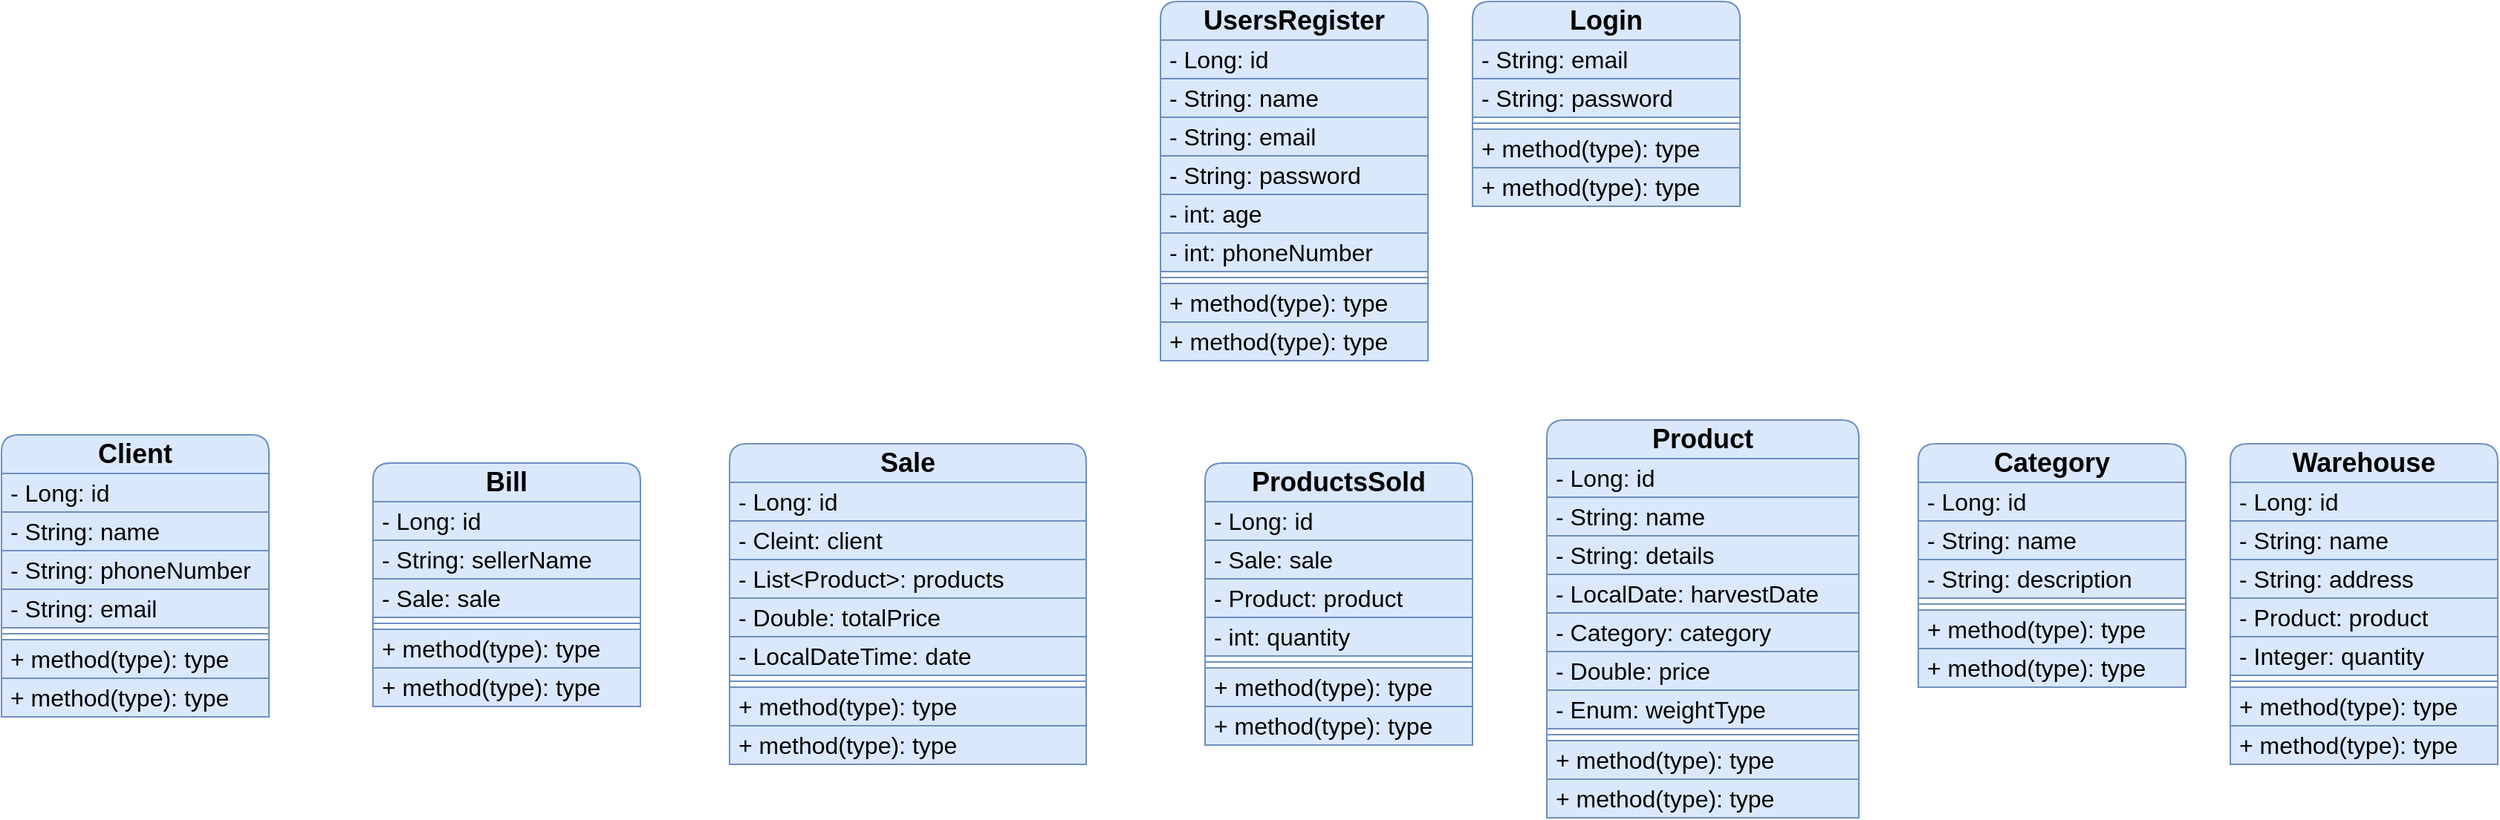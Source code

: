 <mxfile version="26.1.0">
  <diagram name="Page-1" id="wX3Hm2YTBJ8btRxVGOLQ">
    <mxGraphModel dx="3236" dy="2620" grid="1" gridSize="10" guides="1" tooltips="1" connect="1" arrows="1" fold="1" page="1" pageScale="1" pageWidth="850" pageHeight="1100" math="0" shadow="0">
      <root>
        <mxCell id="0" />
        <mxCell id="1" parent="0" />
        <mxCell id="X8TvfzznWNyuIWe-dNTO-1" value="&lt;font style=&quot;font-size: 18px;&quot;&gt;Product&lt;/font&gt;" style="swimlane;fontStyle=1;align=center;verticalAlign=middle;childLayout=stackLayout;horizontal=1;startSize=26;horizontalStack=0;resizeParent=1;resizeParentMax=0;resizeLast=0;collapsible=1;marginBottom=0;whiteSpace=wrap;html=1;fontSize=16;shadow=0;strokeWidth=1;fillColor=#dae8fc;strokeColor=#6c8ebf;swimlaneFillColor=none;gradientColor=none;swimlaneLine=1;glass=0;rounded=1;" vertex="1" parent="1">
          <mxGeometry x="1040" y="72" width="210" height="268" as="geometry">
            <mxRectangle x="320" y="360" width="130" height="40" as="alternateBounds" />
          </mxGeometry>
        </mxCell>
        <mxCell id="X8TvfzznWNyuIWe-dNTO-2" value="- Long: id" style="text;align=left;verticalAlign=middle;spacingLeft=4;spacingRight=4;overflow=hidden;rotatable=0;points=[[0,0.5],[1,0.5]];portConstraint=eastwest;whiteSpace=wrap;html=1;fontSize=16;shadow=0;strokeWidth=1;fillColor=#dae8fc;strokeColor=#6c8ebf;swimlaneFillColor=none;gradientColor=none;swimlaneLine=1;" vertex="1" parent="X8TvfzznWNyuIWe-dNTO-1">
          <mxGeometry y="26" width="210" height="26" as="geometry" />
        </mxCell>
        <mxCell id="X8TvfzznWNyuIWe-dNTO-3" value="- String: name" style="text;align=left;verticalAlign=middle;spacingLeft=4;spacingRight=4;overflow=hidden;rotatable=0;points=[[0,0.5],[1,0.5]];portConstraint=eastwest;whiteSpace=wrap;html=1;fontSize=16;shadow=0;strokeWidth=1;fillColor=#dae8fc;strokeColor=#6c8ebf;swimlaneFillColor=none;gradientColor=none;swimlaneLine=1;" vertex="1" parent="X8TvfzznWNyuIWe-dNTO-1">
          <mxGeometry y="52" width="210" height="26" as="geometry" />
        </mxCell>
        <mxCell id="X8TvfzznWNyuIWe-dNTO-4" value="- String: details" style="text;align=left;verticalAlign=middle;spacingLeft=4;spacingRight=4;overflow=hidden;rotatable=0;points=[[0,0.5],[1,0.5]];portConstraint=eastwest;whiteSpace=wrap;html=1;fontSize=16;shadow=0;strokeWidth=1;fillColor=#dae8fc;strokeColor=#6c8ebf;swimlaneFillColor=none;gradientColor=none;swimlaneLine=1;" vertex="1" parent="X8TvfzznWNyuIWe-dNTO-1">
          <mxGeometry y="78" width="210" height="26" as="geometry" />
        </mxCell>
        <mxCell id="X8TvfzznWNyuIWe-dNTO-5" value="- LocalDate: harvestDate" style="text;align=left;verticalAlign=middle;spacingLeft=4;spacingRight=4;overflow=hidden;rotatable=0;points=[[0,0.5],[1,0.5]];portConstraint=eastwest;whiteSpace=wrap;html=1;fontSize=16;shadow=0;strokeWidth=1;fillColor=#dae8fc;strokeColor=#6c8ebf;swimlaneFillColor=none;gradientColor=none;swimlaneLine=1;" vertex="1" parent="X8TvfzznWNyuIWe-dNTO-1">
          <mxGeometry y="104" width="210" height="26" as="geometry" />
        </mxCell>
        <mxCell id="X8TvfzznWNyuIWe-dNTO-6" value="- Category: category" style="text;align=left;verticalAlign=middle;spacingLeft=4;spacingRight=4;overflow=hidden;rotatable=0;points=[[0,0.5],[1,0.5]];portConstraint=eastwest;whiteSpace=wrap;html=1;fontSize=16;shadow=0;strokeWidth=1;fillColor=#dae8fc;strokeColor=#6c8ebf;swimlaneFillColor=none;gradientColor=none;swimlaneLine=1;" vertex="1" parent="X8TvfzznWNyuIWe-dNTO-1">
          <mxGeometry y="130" width="210" height="26" as="geometry" />
        </mxCell>
        <mxCell id="X8TvfzznWNyuIWe-dNTO-7" value="- Double: price" style="text;align=left;verticalAlign=middle;spacingLeft=4;spacingRight=4;overflow=hidden;rotatable=0;points=[[0,0.5],[1,0.5]];portConstraint=eastwest;whiteSpace=wrap;html=1;fontSize=16;shadow=0;strokeWidth=1;fillColor=#dae8fc;strokeColor=#6c8ebf;swimlaneFillColor=none;gradientColor=none;swimlaneLine=1;" vertex="1" parent="X8TvfzznWNyuIWe-dNTO-1">
          <mxGeometry y="156" width="210" height="26" as="geometry" />
        </mxCell>
        <mxCell id="X8TvfzznWNyuIWe-dNTO-8" value="- Enum: weightType" style="text;align=left;verticalAlign=middle;spacingLeft=4;spacingRight=4;overflow=hidden;rotatable=0;points=[[0,0.5],[1,0.5]];portConstraint=eastwest;whiteSpace=wrap;html=1;fontSize=16;shadow=0;strokeWidth=1;fillColor=#dae8fc;strokeColor=#6c8ebf;swimlaneFillColor=none;gradientColor=none;swimlaneLine=1;" vertex="1" parent="X8TvfzznWNyuIWe-dNTO-1">
          <mxGeometry y="182" width="210" height="26" as="geometry" />
        </mxCell>
        <mxCell id="X8TvfzznWNyuIWe-dNTO-9" value="" style="line;strokeWidth=1;align=left;verticalAlign=middle;spacingTop=-1;spacingLeft=3;spacingRight=3;rotatable=0;labelPosition=right;points=[];portConstraint=eastwest;fontSize=16;shadow=0;fillColor=#dae8fc;strokeColor=#6c8ebf;swimlaneFillColor=none;gradientColor=none;swimlaneLine=1;" vertex="1" parent="X8TvfzznWNyuIWe-dNTO-1">
          <mxGeometry y="208" width="210" height="8" as="geometry" />
        </mxCell>
        <mxCell id="X8TvfzznWNyuIWe-dNTO-10" value="+ method(type): type" style="text;align=left;verticalAlign=middle;spacingLeft=4;spacingRight=4;overflow=hidden;rotatable=0;points=[[0,0.5],[1,0.5]];portConstraint=eastwest;whiteSpace=wrap;html=1;fontSize=16;shadow=0;strokeWidth=1;fillColor=#dae8fc;strokeColor=#6c8ebf;swimlaneFillColor=none;gradientColor=none;swimlaneLine=1;" vertex="1" parent="X8TvfzznWNyuIWe-dNTO-1">
          <mxGeometry y="216" width="210" height="26" as="geometry" />
        </mxCell>
        <mxCell id="X8TvfzznWNyuIWe-dNTO-11" value="+ method(type): type" style="text;align=left;verticalAlign=middle;spacingLeft=4;spacingRight=4;overflow=hidden;rotatable=0;points=[[0,0.5],[1,0.5]];portConstraint=eastwest;whiteSpace=wrap;html=1;fontSize=16;shadow=0;strokeWidth=1;fillColor=#dae8fc;strokeColor=#6c8ebf;swimlaneFillColor=none;gradientColor=none;swimlaneLine=1;" vertex="1" parent="X8TvfzznWNyuIWe-dNTO-1">
          <mxGeometry y="242" width="210" height="26" as="geometry" />
        </mxCell>
        <mxCell id="X8TvfzznWNyuIWe-dNTO-12" value="&lt;font style=&quot;font-size: 18px;&quot;&gt;Category&lt;/font&gt;" style="swimlane;fontStyle=1;align=center;verticalAlign=middle;childLayout=stackLayout;horizontal=1;startSize=26;horizontalStack=0;resizeParent=1;resizeParentMax=0;resizeLast=0;collapsible=1;marginBottom=0;whiteSpace=wrap;html=1;fontSize=16;shadow=0;strokeWidth=1;fillColor=#dae8fc;strokeColor=#6c8ebf;swimlaneFillColor=none;gradientColor=none;swimlaneLine=1;glass=0;rounded=1;" vertex="1" parent="1">
          <mxGeometry x="1290" y="88" width="180" height="164" as="geometry">
            <mxRectangle x="320" y="360" width="130" height="40" as="alternateBounds" />
          </mxGeometry>
        </mxCell>
        <mxCell id="X8TvfzznWNyuIWe-dNTO-13" value="- Long: id" style="text;align=left;verticalAlign=middle;spacingLeft=4;spacingRight=4;overflow=hidden;rotatable=0;points=[[0,0.5],[1,0.5]];portConstraint=eastwest;whiteSpace=wrap;html=1;fontSize=16;shadow=0;strokeWidth=1;fillColor=#dae8fc;strokeColor=#6c8ebf;swimlaneFillColor=none;gradientColor=none;swimlaneLine=1;" vertex="1" parent="X8TvfzznWNyuIWe-dNTO-12">
          <mxGeometry y="26" width="180" height="26" as="geometry" />
        </mxCell>
        <mxCell id="X8TvfzznWNyuIWe-dNTO-14" value="- String: name" style="text;align=left;verticalAlign=middle;spacingLeft=4;spacingRight=4;overflow=hidden;rotatable=0;points=[[0,0.5],[1,0.5]];portConstraint=eastwest;whiteSpace=wrap;html=1;fontSize=16;shadow=0;strokeWidth=1;fillColor=#dae8fc;strokeColor=#6c8ebf;swimlaneFillColor=none;gradientColor=none;swimlaneLine=1;" vertex="1" parent="X8TvfzznWNyuIWe-dNTO-12">
          <mxGeometry y="52" width="180" height="26" as="geometry" />
        </mxCell>
        <mxCell id="X8TvfzznWNyuIWe-dNTO-15" value="- String: description" style="text;align=left;verticalAlign=middle;spacingLeft=4;spacingRight=4;overflow=hidden;rotatable=0;points=[[0,0.5],[1,0.5]];portConstraint=eastwest;whiteSpace=wrap;html=1;fontSize=16;shadow=0;strokeWidth=1;fillColor=#dae8fc;strokeColor=#6c8ebf;swimlaneFillColor=none;gradientColor=none;swimlaneLine=1;" vertex="1" parent="X8TvfzznWNyuIWe-dNTO-12">
          <mxGeometry y="78" width="180" height="26" as="geometry" />
        </mxCell>
        <mxCell id="X8TvfzznWNyuIWe-dNTO-16" value="" style="line;strokeWidth=1;align=left;verticalAlign=middle;spacingTop=-1;spacingLeft=3;spacingRight=3;rotatable=0;labelPosition=right;points=[];portConstraint=eastwest;fontSize=16;shadow=0;fillColor=#dae8fc;strokeColor=#6c8ebf;swimlaneFillColor=none;gradientColor=none;swimlaneLine=1;" vertex="1" parent="X8TvfzznWNyuIWe-dNTO-12">
          <mxGeometry y="104" width="180" height="8" as="geometry" />
        </mxCell>
        <mxCell id="X8TvfzznWNyuIWe-dNTO-17" value="+ method(type): type" style="text;align=left;verticalAlign=middle;spacingLeft=4;spacingRight=4;overflow=hidden;rotatable=0;points=[[0,0.5],[1,0.5]];portConstraint=eastwest;whiteSpace=wrap;html=1;fontSize=16;shadow=0;strokeWidth=1;fillColor=#dae8fc;strokeColor=#6c8ebf;swimlaneFillColor=none;gradientColor=none;swimlaneLine=1;" vertex="1" parent="X8TvfzznWNyuIWe-dNTO-12">
          <mxGeometry y="112" width="180" height="26" as="geometry" />
        </mxCell>
        <mxCell id="X8TvfzznWNyuIWe-dNTO-18" value="+ method(type): type" style="text;align=left;verticalAlign=middle;spacingLeft=4;spacingRight=4;overflow=hidden;rotatable=0;points=[[0,0.5],[1,0.5]];portConstraint=eastwest;whiteSpace=wrap;html=1;fontSize=16;shadow=0;strokeWidth=1;fillColor=#dae8fc;strokeColor=#6c8ebf;swimlaneFillColor=none;gradientColor=none;swimlaneLine=1;" vertex="1" parent="X8TvfzznWNyuIWe-dNTO-12">
          <mxGeometry y="138" width="180" height="26" as="geometry" />
        </mxCell>
        <mxCell id="X8TvfzznWNyuIWe-dNTO-19" value="&lt;font style=&quot;font-size: 18px;&quot;&gt;Client&lt;/font&gt;" style="swimlane;fontStyle=1;align=center;verticalAlign=middle;childLayout=stackLayout;horizontal=1;startSize=26;horizontalStack=0;resizeParent=1;resizeParentMax=0;resizeLast=0;collapsible=1;marginBottom=0;whiteSpace=wrap;html=1;fontSize=16;shadow=0;strokeWidth=1;fillColor=#dae8fc;strokeColor=#6c8ebf;swimlaneFillColor=none;gradientColor=none;swimlaneLine=1;glass=0;rounded=1;" vertex="1" parent="1">
          <mxGeometry y="82" width="180" height="190" as="geometry">
            <mxRectangle x="320" y="360" width="130" height="40" as="alternateBounds" />
          </mxGeometry>
        </mxCell>
        <mxCell id="X8TvfzznWNyuIWe-dNTO-20" value="- Long: id" style="text;align=left;verticalAlign=middle;spacingLeft=4;spacingRight=4;overflow=hidden;rotatable=0;points=[[0,0.5],[1,0.5]];portConstraint=eastwest;whiteSpace=wrap;html=1;fontSize=16;shadow=0;strokeWidth=1;fillColor=#dae8fc;strokeColor=#6c8ebf;swimlaneFillColor=none;gradientColor=none;swimlaneLine=1;" vertex="1" parent="X8TvfzznWNyuIWe-dNTO-19">
          <mxGeometry y="26" width="180" height="26" as="geometry" />
        </mxCell>
        <mxCell id="X8TvfzznWNyuIWe-dNTO-21" value="- String: name" style="text;align=left;verticalAlign=middle;spacingLeft=4;spacingRight=4;overflow=hidden;rotatable=0;points=[[0,0.5],[1,0.5]];portConstraint=eastwest;whiteSpace=wrap;html=1;fontSize=16;shadow=0;strokeWidth=1;fillColor=#dae8fc;strokeColor=#6c8ebf;swimlaneFillColor=none;gradientColor=none;swimlaneLine=1;" vertex="1" parent="X8TvfzznWNyuIWe-dNTO-19">
          <mxGeometry y="52" width="180" height="26" as="geometry" />
        </mxCell>
        <mxCell id="X8TvfzznWNyuIWe-dNTO-22" value="- String: phoneNumber" style="text;align=left;verticalAlign=middle;spacingLeft=4;spacingRight=4;overflow=hidden;rotatable=0;points=[[0,0.5],[1,0.5]];portConstraint=eastwest;whiteSpace=wrap;html=1;fontSize=16;shadow=0;strokeWidth=1;fillColor=#dae8fc;strokeColor=#6c8ebf;swimlaneFillColor=none;gradientColor=none;swimlaneLine=1;" vertex="1" parent="X8TvfzznWNyuIWe-dNTO-19">
          <mxGeometry y="78" width="180" height="26" as="geometry" />
        </mxCell>
        <mxCell id="X8TvfzznWNyuIWe-dNTO-23" value="- String: email" style="text;align=left;verticalAlign=middle;spacingLeft=4;spacingRight=4;overflow=hidden;rotatable=0;points=[[0,0.5],[1,0.5]];portConstraint=eastwest;whiteSpace=wrap;html=1;fontSize=16;shadow=0;strokeWidth=1;fillColor=#dae8fc;strokeColor=#6c8ebf;swimlaneFillColor=none;gradientColor=none;swimlaneLine=1;" vertex="1" parent="X8TvfzznWNyuIWe-dNTO-19">
          <mxGeometry y="104" width="180" height="26" as="geometry" />
        </mxCell>
        <mxCell id="X8TvfzznWNyuIWe-dNTO-24" value="" style="line;strokeWidth=1;align=left;verticalAlign=middle;spacingTop=-1;spacingLeft=3;spacingRight=3;rotatable=0;labelPosition=right;points=[];portConstraint=eastwest;fontSize=16;shadow=0;fillColor=#dae8fc;strokeColor=#6c8ebf;swimlaneFillColor=none;gradientColor=none;swimlaneLine=1;" vertex="1" parent="X8TvfzznWNyuIWe-dNTO-19">
          <mxGeometry y="130" width="180" height="8" as="geometry" />
        </mxCell>
        <mxCell id="X8TvfzznWNyuIWe-dNTO-25" value="+ method(type): type" style="text;align=left;verticalAlign=middle;spacingLeft=4;spacingRight=4;overflow=hidden;rotatable=0;points=[[0,0.5],[1,0.5]];portConstraint=eastwest;whiteSpace=wrap;html=1;fontSize=16;shadow=0;strokeWidth=1;fillColor=#dae8fc;strokeColor=#6c8ebf;swimlaneFillColor=none;gradientColor=none;swimlaneLine=1;" vertex="1" parent="X8TvfzznWNyuIWe-dNTO-19">
          <mxGeometry y="138" width="180" height="26" as="geometry" />
        </mxCell>
        <mxCell id="X8TvfzznWNyuIWe-dNTO-26" value="+ method(type): type" style="text;align=left;verticalAlign=middle;spacingLeft=4;spacingRight=4;overflow=hidden;rotatable=0;points=[[0,0.5],[1,0.5]];portConstraint=eastwest;whiteSpace=wrap;html=1;fontSize=16;shadow=0;strokeWidth=1;fillColor=#dae8fc;strokeColor=#6c8ebf;swimlaneFillColor=none;gradientColor=none;swimlaneLine=1;" vertex="1" parent="X8TvfzznWNyuIWe-dNTO-19">
          <mxGeometry y="164" width="180" height="26" as="geometry" />
        </mxCell>
        <mxCell id="X8TvfzznWNyuIWe-dNTO-27" value="&lt;font style=&quot;font-size: 18px;&quot;&gt;Sale&lt;/font&gt;" style="swimlane;fontStyle=1;align=center;verticalAlign=middle;childLayout=stackLayout;horizontal=1;startSize=26;horizontalStack=0;resizeParent=1;resizeParentMax=0;resizeLast=0;collapsible=1;marginBottom=0;whiteSpace=wrap;html=1;fontSize=16;shadow=0;strokeWidth=1;fillColor=#dae8fc;strokeColor=#6c8ebf;swimlaneFillColor=none;gradientColor=none;swimlaneLine=1;glass=0;rounded=1;" vertex="1" parent="1">
          <mxGeometry x="490" y="88" width="240" height="216" as="geometry">
            <mxRectangle x="320" y="360" width="130" height="40" as="alternateBounds" />
          </mxGeometry>
        </mxCell>
        <mxCell id="X8TvfzznWNyuIWe-dNTO-28" value="- Long: id" style="text;align=left;verticalAlign=middle;spacingLeft=4;spacingRight=4;overflow=hidden;rotatable=0;points=[[0,0.5],[1,0.5]];portConstraint=eastwest;whiteSpace=wrap;html=1;fontSize=16;shadow=0;strokeWidth=1;fillColor=#dae8fc;strokeColor=#6c8ebf;swimlaneFillColor=none;gradientColor=none;swimlaneLine=1;" vertex="1" parent="X8TvfzznWNyuIWe-dNTO-27">
          <mxGeometry y="26" width="240" height="26" as="geometry" />
        </mxCell>
        <mxCell id="X8TvfzznWNyuIWe-dNTO-29" value="- Cleint: client" style="text;align=left;verticalAlign=middle;spacingLeft=4;spacingRight=4;overflow=hidden;rotatable=0;points=[[0,0.5],[1,0.5]];portConstraint=eastwest;whiteSpace=wrap;html=1;fontSize=16;shadow=0;strokeWidth=1;fillColor=#dae8fc;strokeColor=#6c8ebf;swimlaneFillColor=none;gradientColor=none;swimlaneLine=1;" vertex="1" parent="X8TvfzznWNyuIWe-dNTO-27">
          <mxGeometry y="52" width="240" height="26" as="geometry" />
        </mxCell>
        <mxCell id="X8TvfzznWNyuIWe-dNTO-30" value="- List&amp;lt;Product&amp;gt;: products" style="text;align=left;verticalAlign=middle;spacingLeft=4;spacingRight=4;overflow=hidden;rotatable=0;points=[[0,0.5],[1,0.5]];portConstraint=eastwest;whiteSpace=wrap;html=1;fontSize=16;shadow=0;strokeWidth=1;fillColor=#dae8fc;strokeColor=#6c8ebf;swimlaneFillColor=none;gradientColor=none;swimlaneLine=1;" vertex="1" parent="X8TvfzznWNyuIWe-dNTO-27">
          <mxGeometry y="78" width="240" height="26" as="geometry" />
        </mxCell>
        <mxCell id="X8TvfzznWNyuIWe-dNTO-31" value="- Double: totalPrice" style="text;align=left;verticalAlign=middle;spacingLeft=4;spacingRight=4;overflow=hidden;rotatable=0;points=[[0,0.5],[1,0.5]];portConstraint=eastwest;whiteSpace=wrap;html=1;fontSize=16;shadow=0;strokeWidth=1;fillColor=#dae8fc;strokeColor=#6c8ebf;swimlaneFillColor=none;gradientColor=none;swimlaneLine=1;" vertex="1" parent="X8TvfzznWNyuIWe-dNTO-27">
          <mxGeometry y="104" width="240" height="26" as="geometry" />
        </mxCell>
        <mxCell id="X8TvfzznWNyuIWe-dNTO-32" value="- LocalDateTime: date" style="text;align=left;verticalAlign=middle;spacingLeft=4;spacingRight=4;overflow=hidden;rotatable=0;points=[[0,0.5],[1,0.5]];portConstraint=eastwest;whiteSpace=wrap;html=1;fontSize=16;shadow=0;strokeWidth=1;fillColor=#dae8fc;strokeColor=#6c8ebf;swimlaneFillColor=none;gradientColor=none;swimlaneLine=1;" vertex="1" parent="X8TvfzznWNyuIWe-dNTO-27">
          <mxGeometry y="130" width="240" height="26" as="geometry" />
        </mxCell>
        <mxCell id="X8TvfzznWNyuIWe-dNTO-33" value="" style="line;strokeWidth=1;align=left;verticalAlign=middle;spacingTop=-1;spacingLeft=3;spacingRight=3;rotatable=0;labelPosition=right;points=[];portConstraint=eastwest;fontSize=16;shadow=0;fillColor=#dae8fc;strokeColor=#6c8ebf;swimlaneFillColor=none;gradientColor=none;swimlaneLine=1;" vertex="1" parent="X8TvfzznWNyuIWe-dNTO-27">
          <mxGeometry y="156" width="240" height="8" as="geometry" />
        </mxCell>
        <mxCell id="X8TvfzznWNyuIWe-dNTO-34" value="+ method(type): type" style="text;align=left;verticalAlign=middle;spacingLeft=4;spacingRight=4;overflow=hidden;rotatable=0;points=[[0,0.5],[1,0.5]];portConstraint=eastwest;whiteSpace=wrap;html=1;fontSize=16;shadow=0;strokeWidth=1;fillColor=#dae8fc;strokeColor=#6c8ebf;swimlaneFillColor=none;gradientColor=none;swimlaneLine=1;" vertex="1" parent="X8TvfzznWNyuIWe-dNTO-27">
          <mxGeometry y="164" width="240" height="26" as="geometry" />
        </mxCell>
        <mxCell id="X8TvfzznWNyuIWe-dNTO-35" value="+ method(type): type" style="text;align=left;verticalAlign=middle;spacingLeft=4;spacingRight=4;overflow=hidden;rotatable=0;points=[[0,0.5],[1,0.5]];portConstraint=eastwest;whiteSpace=wrap;html=1;fontSize=16;shadow=0;strokeWidth=1;fillColor=#dae8fc;strokeColor=#6c8ebf;swimlaneFillColor=none;gradientColor=none;swimlaneLine=1;" vertex="1" parent="X8TvfzznWNyuIWe-dNTO-27">
          <mxGeometry y="190" width="240" height="26" as="geometry" />
        </mxCell>
        <mxCell id="X8TvfzznWNyuIWe-dNTO-36" value="&lt;font style=&quot;font-size: 18px;&quot;&gt;ProductsSold&lt;/font&gt;" style="swimlane;fontStyle=1;align=center;verticalAlign=middle;childLayout=stackLayout;horizontal=1;startSize=26;horizontalStack=0;resizeParent=1;resizeParentMax=0;resizeLast=0;collapsible=1;marginBottom=0;whiteSpace=wrap;html=1;fontSize=16;shadow=0;strokeWidth=1;fillColor=#dae8fc;strokeColor=#6c8ebf;swimlaneFillColor=none;gradientColor=none;swimlaneLine=1;glass=0;rounded=1;" vertex="1" parent="1">
          <mxGeometry x="810" y="101" width="180" height="190" as="geometry">
            <mxRectangle x="320" y="360" width="130" height="40" as="alternateBounds" />
          </mxGeometry>
        </mxCell>
        <mxCell id="X8TvfzznWNyuIWe-dNTO-37" value="- Long: id" style="text;align=left;verticalAlign=middle;spacingLeft=4;spacingRight=4;overflow=hidden;rotatable=0;points=[[0,0.5],[1,0.5]];portConstraint=eastwest;whiteSpace=wrap;html=1;fontSize=16;shadow=0;strokeWidth=1;fillColor=#dae8fc;strokeColor=#6c8ebf;swimlaneFillColor=none;gradientColor=none;swimlaneLine=1;" vertex="1" parent="X8TvfzznWNyuIWe-dNTO-36">
          <mxGeometry y="26" width="180" height="26" as="geometry" />
        </mxCell>
        <mxCell id="X8TvfzznWNyuIWe-dNTO-38" value="- Sale: sale" style="text;align=left;verticalAlign=middle;spacingLeft=4;spacingRight=4;overflow=hidden;rotatable=0;points=[[0,0.5],[1,0.5]];portConstraint=eastwest;whiteSpace=wrap;html=1;fontSize=16;shadow=0;strokeWidth=1;fillColor=#dae8fc;strokeColor=#6c8ebf;swimlaneFillColor=none;gradientColor=none;swimlaneLine=1;" vertex="1" parent="X8TvfzznWNyuIWe-dNTO-36">
          <mxGeometry y="52" width="180" height="26" as="geometry" />
        </mxCell>
        <mxCell id="X8TvfzznWNyuIWe-dNTO-39" value="- Product: product" style="text;align=left;verticalAlign=middle;spacingLeft=4;spacingRight=4;overflow=hidden;rotatable=0;points=[[0,0.5],[1,0.5]];portConstraint=eastwest;whiteSpace=wrap;html=1;fontSize=16;shadow=0;strokeWidth=1;fillColor=#dae8fc;strokeColor=#6c8ebf;swimlaneFillColor=none;gradientColor=none;swimlaneLine=1;" vertex="1" parent="X8TvfzznWNyuIWe-dNTO-36">
          <mxGeometry y="78" width="180" height="26" as="geometry" />
        </mxCell>
        <mxCell id="X8TvfzznWNyuIWe-dNTO-40" value="- int: quantity" style="text;align=left;verticalAlign=middle;spacingLeft=4;spacingRight=4;overflow=hidden;rotatable=0;points=[[0,0.5],[1,0.5]];portConstraint=eastwest;whiteSpace=wrap;html=1;fontSize=16;shadow=0;strokeWidth=1;fillColor=#dae8fc;strokeColor=#6c8ebf;swimlaneFillColor=none;gradientColor=none;swimlaneLine=1;" vertex="1" parent="X8TvfzznWNyuIWe-dNTO-36">
          <mxGeometry y="104" width="180" height="26" as="geometry" />
        </mxCell>
        <mxCell id="X8TvfzznWNyuIWe-dNTO-41" value="" style="line;strokeWidth=1;align=left;verticalAlign=middle;spacingTop=-1;spacingLeft=3;spacingRight=3;rotatable=0;labelPosition=right;points=[];portConstraint=eastwest;fontSize=16;shadow=0;fillColor=#dae8fc;strokeColor=#6c8ebf;swimlaneFillColor=none;gradientColor=none;swimlaneLine=1;" vertex="1" parent="X8TvfzznWNyuIWe-dNTO-36">
          <mxGeometry y="130" width="180" height="8" as="geometry" />
        </mxCell>
        <mxCell id="X8TvfzznWNyuIWe-dNTO-42" value="+ method(type): type" style="text;align=left;verticalAlign=middle;spacingLeft=4;spacingRight=4;overflow=hidden;rotatable=0;points=[[0,0.5],[1,0.5]];portConstraint=eastwest;whiteSpace=wrap;html=1;fontSize=16;shadow=0;strokeWidth=1;fillColor=#dae8fc;strokeColor=#6c8ebf;swimlaneFillColor=none;gradientColor=none;swimlaneLine=1;" vertex="1" parent="X8TvfzznWNyuIWe-dNTO-36">
          <mxGeometry y="138" width="180" height="26" as="geometry" />
        </mxCell>
        <mxCell id="X8TvfzznWNyuIWe-dNTO-43" value="+ method(type): type" style="text;align=left;verticalAlign=middle;spacingLeft=4;spacingRight=4;overflow=hidden;rotatable=0;points=[[0,0.5],[1,0.5]];portConstraint=eastwest;whiteSpace=wrap;html=1;fontSize=16;shadow=0;strokeWidth=1;fillColor=#dae8fc;strokeColor=#6c8ebf;swimlaneFillColor=none;gradientColor=none;swimlaneLine=1;" vertex="1" parent="X8TvfzznWNyuIWe-dNTO-36">
          <mxGeometry y="164" width="180" height="26" as="geometry" />
        </mxCell>
        <mxCell id="X8TvfzznWNyuIWe-dNTO-44" value="&lt;font style=&quot;font-size: 18px;&quot;&gt;UsersRegister&lt;/font&gt;" style="swimlane;fontStyle=1;align=center;verticalAlign=middle;childLayout=stackLayout;horizontal=1;startSize=26;horizontalStack=0;resizeParent=1;resizeParentMax=0;resizeLast=0;collapsible=1;marginBottom=0;whiteSpace=wrap;html=1;fontSize=16;shadow=0;strokeWidth=1;fillColor=#dae8fc;strokeColor=#6c8ebf;swimlaneFillColor=none;gradientColor=none;swimlaneLine=1;glass=0;rounded=1;" vertex="1" parent="1">
          <mxGeometry x="780" y="-210" width="180" height="242" as="geometry">
            <mxRectangle x="320" y="360" width="130" height="40" as="alternateBounds" />
          </mxGeometry>
        </mxCell>
        <mxCell id="X8TvfzznWNyuIWe-dNTO-45" value="- Long: id" style="text;align=left;verticalAlign=middle;spacingLeft=4;spacingRight=4;overflow=hidden;rotatable=0;points=[[0,0.5],[1,0.5]];portConstraint=eastwest;whiteSpace=wrap;html=1;fontSize=16;shadow=0;strokeWidth=1;fillColor=#dae8fc;strokeColor=#6c8ebf;swimlaneFillColor=none;gradientColor=none;swimlaneLine=1;" vertex="1" parent="X8TvfzznWNyuIWe-dNTO-44">
          <mxGeometry y="26" width="180" height="26" as="geometry" />
        </mxCell>
        <mxCell id="X8TvfzznWNyuIWe-dNTO-46" value="- String: name" style="text;align=left;verticalAlign=middle;spacingLeft=4;spacingRight=4;overflow=hidden;rotatable=0;points=[[0,0.5],[1,0.5]];portConstraint=eastwest;whiteSpace=wrap;html=1;fontSize=16;shadow=0;strokeWidth=1;fillColor=#dae8fc;strokeColor=#6c8ebf;swimlaneFillColor=none;gradientColor=none;swimlaneLine=1;" vertex="1" parent="X8TvfzznWNyuIWe-dNTO-44">
          <mxGeometry y="52" width="180" height="26" as="geometry" />
        </mxCell>
        <mxCell id="X8TvfzznWNyuIWe-dNTO-47" value="- String: email" style="text;align=left;verticalAlign=middle;spacingLeft=4;spacingRight=4;overflow=hidden;rotatable=0;points=[[0,0.5],[1,0.5]];portConstraint=eastwest;whiteSpace=wrap;html=1;fontSize=16;shadow=0;strokeWidth=1;fillColor=#dae8fc;strokeColor=#6c8ebf;swimlaneFillColor=none;gradientColor=none;swimlaneLine=1;" vertex="1" parent="X8TvfzznWNyuIWe-dNTO-44">
          <mxGeometry y="78" width="180" height="26" as="geometry" />
        </mxCell>
        <mxCell id="X8TvfzznWNyuIWe-dNTO-48" value="- String: password" style="text;align=left;verticalAlign=middle;spacingLeft=4;spacingRight=4;overflow=hidden;rotatable=0;points=[[0,0.5],[1,0.5]];portConstraint=eastwest;whiteSpace=wrap;html=1;fontSize=16;shadow=0;strokeWidth=1;fillColor=#dae8fc;strokeColor=#6c8ebf;swimlaneFillColor=none;gradientColor=none;swimlaneLine=1;" vertex="1" parent="X8TvfzznWNyuIWe-dNTO-44">
          <mxGeometry y="104" width="180" height="26" as="geometry" />
        </mxCell>
        <mxCell id="X8TvfzznWNyuIWe-dNTO-49" value="- int: age" style="text;align=left;verticalAlign=middle;spacingLeft=4;spacingRight=4;overflow=hidden;rotatable=0;points=[[0,0.5],[1,0.5]];portConstraint=eastwest;whiteSpace=wrap;html=1;fontSize=16;shadow=0;strokeWidth=1;fillColor=#dae8fc;strokeColor=#6c8ebf;swimlaneFillColor=none;gradientColor=none;swimlaneLine=1;" vertex="1" parent="X8TvfzznWNyuIWe-dNTO-44">
          <mxGeometry y="130" width="180" height="26" as="geometry" />
        </mxCell>
        <mxCell id="X8TvfzznWNyuIWe-dNTO-50" value="- int: phoneNumber" style="text;align=left;verticalAlign=middle;spacingLeft=4;spacingRight=4;overflow=hidden;rotatable=0;points=[[0,0.5],[1,0.5]];portConstraint=eastwest;whiteSpace=wrap;html=1;fontSize=16;shadow=0;strokeWidth=1;fillColor=#dae8fc;strokeColor=#6c8ebf;swimlaneFillColor=none;gradientColor=none;swimlaneLine=1;" vertex="1" parent="X8TvfzznWNyuIWe-dNTO-44">
          <mxGeometry y="156" width="180" height="26" as="geometry" />
        </mxCell>
        <mxCell id="X8TvfzznWNyuIWe-dNTO-51" value="" style="line;strokeWidth=1;align=left;verticalAlign=middle;spacingTop=-1;spacingLeft=3;spacingRight=3;rotatable=0;labelPosition=right;points=[];portConstraint=eastwest;fontSize=16;shadow=0;fillColor=#dae8fc;strokeColor=#6c8ebf;swimlaneFillColor=none;gradientColor=none;swimlaneLine=1;" vertex="1" parent="X8TvfzznWNyuIWe-dNTO-44">
          <mxGeometry y="182" width="180" height="8" as="geometry" />
        </mxCell>
        <mxCell id="X8TvfzznWNyuIWe-dNTO-52" value="+ method(type): type" style="text;align=left;verticalAlign=middle;spacingLeft=4;spacingRight=4;overflow=hidden;rotatable=0;points=[[0,0.5],[1,0.5]];portConstraint=eastwest;whiteSpace=wrap;html=1;fontSize=16;shadow=0;strokeWidth=1;fillColor=#dae8fc;strokeColor=#6c8ebf;swimlaneFillColor=none;gradientColor=none;swimlaneLine=1;" vertex="1" parent="X8TvfzznWNyuIWe-dNTO-44">
          <mxGeometry y="190" width="180" height="26" as="geometry" />
        </mxCell>
        <mxCell id="X8TvfzznWNyuIWe-dNTO-53" value="+ method(type): type" style="text;align=left;verticalAlign=middle;spacingLeft=4;spacingRight=4;overflow=hidden;rotatable=0;points=[[0,0.5],[1,0.5]];portConstraint=eastwest;whiteSpace=wrap;html=1;fontSize=16;shadow=0;strokeWidth=1;fillColor=#dae8fc;strokeColor=#6c8ebf;swimlaneFillColor=none;gradientColor=none;swimlaneLine=1;" vertex="1" parent="X8TvfzznWNyuIWe-dNTO-44">
          <mxGeometry y="216" width="180" height="26" as="geometry" />
        </mxCell>
        <mxCell id="X8TvfzznWNyuIWe-dNTO-54" value="&lt;font style=&quot;font-size: 18px;&quot;&gt;Login&lt;/font&gt;" style="swimlane;fontStyle=1;align=center;verticalAlign=middle;childLayout=stackLayout;horizontal=1;startSize=26;horizontalStack=0;resizeParent=1;resizeParentMax=0;resizeLast=0;collapsible=1;marginBottom=0;whiteSpace=wrap;html=1;fontSize=16;shadow=0;strokeWidth=1;fillColor=#dae8fc;strokeColor=#6c8ebf;swimlaneFillColor=none;gradientColor=none;swimlaneLine=1;glass=0;rounded=1;" vertex="1" parent="1">
          <mxGeometry x="990" y="-210" width="180" height="138" as="geometry">
            <mxRectangle x="320" y="360" width="130" height="40" as="alternateBounds" />
          </mxGeometry>
        </mxCell>
        <mxCell id="X8TvfzznWNyuIWe-dNTO-55" value="- String: email" style="text;align=left;verticalAlign=middle;spacingLeft=4;spacingRight=4;overflow=hidden;rotatable=0;points=[[0,0.5],[1,0.5]];portConstraint=eastwest;whiteSpace=wrap;html=1;fontSize=16;shadow=0;strokeWidth=1;fillColor=#dae8fc;strokeColor=#6c8ebf;swimlaneFillColor=none;gradientColor=none;swimlaneLine=1;" vertex="1" parent="X8TvfzznWNyuIWe-dNTO-54">
          <mxGeometry y="26" width="180" height="26" as="geometry" />
        </mxCell>
        <mxCell id="X8TvfzznWNyuIWe-dNTO-56" value="- String: password" style="text;align=left;verticalAlign=middle;spacingLeft=4;spacingRight=4;overflow=hidden;rotatable=0;points=[[0,0.5],[1,0.5]];portConstraint=eastwest;whiteSpace=wrap;html=1;fontSize=16;shadow=0;strokeWidth=1;fillColor=#dae8fc;strokeColor=#6c8ebf;swimlaneFillColor=none;gradientColor=none;swimlaneLine=1;" vertex="1" parent="X8TvfzznWNyuIWe-dNTO-54">
          <mxGeometry y="52" width="180" height="26" as="geometry" />
        </mxCell>
        <mxCell id="X8TvfzznWNyuIWe-dNTO-57" value="" style="line;strokeWidth=1;align=left;verticalAlign=middle;spacingTop=-1;spacingLeft=3;spacingRight=3;rotatable=0;labelPosition=right;points=[];portConstraint=eastwest;fontSize=16;shadow=0;fillColor=#dae8fc;strokeColor=#6c8ebf;swimlaneFillColor=none;gradientColor=none;swimlaneLine=1;" vertex="1" parent="X8TvfzznWNyuIWe-dNTO-54">
          <mxGeometry y="78" width="180" height="8" as="geometry" />
        </mxCell>
        <mxCell id="X8TvfzznWNyuIWe-dNTO-58" value="+ method(type): type" style="text;align=left;verticalAlign=middle;spacingLeft=4;spacingRight=4;overflow=hidden;rotatable=0;points=[[0,0.5],[1,0.5]];portConstraint=eastwest;whiteSpace=wrap;html=1;fontSize=16;shadow=0;strokeWidth=1;fillColor=#dae8fc;strokeColor=#6c8ebf;swimlaneFillColor=none;gradientColor=none;swimlaneLine=1;" vertex="1" parent="X8TvfzznWNyuIWe-dNTO-54">
          <mxGeometry y="86" width="180" height="26" as="geometry" />
        </mxCell>
        <mxCell id="X8TvfzznWNyuIWe-dNTO-59" value="+ method(type): type" style="text;align=left;verticalAlign=middle;spacingLeft=4;spacingRight=4;overflow=hidden;rotatable=0;points=[[0,0.5],[1,0.5]];portConstraint=eastwest;whiteSpace=wrap;html=1;fontSize=16;shadow=0;strokeWidth=1;fillColor=#dae8fc;strokeColor=#6c8ebf;swimlaneFillColor=none;gradientColor=none;swimlaneLine=1;" vertex="1" parent="X8TvfzznWNyuIWe-dNTO-54">
          <mxGeometry y="112" width="180" height="26" as="geometry" />
        </mxCell>
        <mxCell id="X8TvfzznWNyuIWe-dNTO-60" value="&lt;font style=&quot;font-size: 18px;&quot;&gt;Bill&lt;/font&gt;" style="swimlane;fontStyle=1;align=center;verticalAlign=middle;childLayout=stackLayout;horizontal=1;startSize=26;horizontalStack=0;resizeParent=1;resizeParentMax=0;resizeLast=0;collapsible=1;marginBottom=0;whiteSpace=wrap;html=1;fontSize=16;shadow=0;strokeWidth=1;fillColor=#dae8fc;strokeColor=#6c8ebf;swimlaneFillColor=none;gradientColor=none;swimlaneLine=1;glass=0;rounded=1;" vertex="1" parent="1">
          <mxGeometry x="250" y="101" width="180" height="164" as="geometry">
            <mxRectangle x="320" y="360" width="130" height="40" as="alternateBounds" />
          </mxGeometry>
        </mxCell>
        <mxCell id="X8TvfzznWNyuIWe-dNTO-61" value="- Long: id" style="text;align=left;verticalAlign=middle;spacingLeft=4;spacingRight=4;overflow=hidden;rotatable=0;points=[[0,0.5],[1,0.5]];portConstraint=eastwest;whiteSpace=wrap;html=1;fontSize=16;shadow=0;strokeWidth=1;fillColor=#dae8fc;strokeColor=#6c8ebf;swimlaneFillColor=none;gradientColor=none;swimlaneLine=1;" vertex="1" parent="X8TvfzznWNyuIWe-dNTO-60">
          <mxGeometry y="26" width="180" height="26" as="geometry" />
        </mxCell>
        <mxCell id="X8TvfzznWNyuIWe-dNTO-62" value="- String: sellerName" style="text;align=left;verticalAlign=middle;spacingLeft=4;spacingRight=4;overflow=hidden;rotatable=0;points=[[0,0.5],[1,0.5]];portConstraint=eastwest;whiteSpace=wrap;html=1;fontSize=16;shadow=0;strokeWidth=1;fillColor=#dae8fc;strokeColor=#6c8ebf;swimlaneFillColor=none;gradientColor=none;swimlaneLine=1;" vertex="1" parent="X8TvfzznWNyuIWe-dNTO-60">
          <mxGeometry y="52" width="180" height="26" as="geometry" />
        </mxCell>
        <mxCell id="X8TvfzznWNyuIWe-dNTO-63" value="- Sale: sale" style="text;align=left;verticalAlign=middle;spacingLeft=4;spacingRight=4;overflow=hidden;rotatable=0;points=[[0,0.5],[1,0.5]];portConstraint=eastwest;whiteSpace=wrap;html=1;fontSize=16;shadow=0;strokeWidth=1;fillColor=#dae8fc;strokeColor=#6c8ebf;swimlaneFillColor=none;gradientColor=none;swimlaneLine=1;" vertex="1" parent="X8TvfzznWNyuIWe-dNTO-60">
          <mxGeometry y="78" width="180" height="26" as="geometry" />
        </mxCell>
        <mxCell id="X8TvfzznWNyuIWe-dNTO-64" value="" style="line;strokeWidth=1;align=left;verticalAlign=middle;spacingTop=-1;spacingLeft=3;spacingRight=3;rotatable=0;labelPosition=right;points=[];portConstraint=eastwest;fontSize=16;shadow=0;fillColor=#dae8fc;strokeColor=#6c8ebf;swimlaneFillColor=none;gradientColor=none;swimlaneLine=1;" vertex="1" parent="X8TvfzznWNyuIWe-dNTO-60">
          <mxGeometry y="104" width="180" height="8" as="geometry" />
        </mxCell>
        <mxCell id="X8TvfzznWNyuIWe-dNTO-65" value="+ method(type): type" style="text;align=left;verticalAlign=middle;spacingLeft=4;spacingRight=4;overflow=hidden;rotatable=0;points=[[0,0.5],[1,0.5]];portConstraint=eastwest;whiteSpace=wrap;html=1;fontSize=16;shadow=0;strokeWidth=1;fillColor=#dae8fc;strokeColor=#6c8ebf;swimlaneFillColor=none;gradientColor=none;swimlaneLine=1;" vertex="1" parent="X8TvfzznWNyuIWe-dNTO-60">
          <mxGeometry y="112" width="180" height="26" as="geometry" />
        </mxCell>
        <mxCell id="X8TvfzznWNyuIWe-dNTO-66" value="+ method(type): type" style="text;align=left;verticalAlign=middle;spacingLeft=4;spacingRight=4;overflow=hidden;rotatable=0;points=[[0,0.5],[1,0.5]];portConstraint=eastwest;whiteSpace=wrap;html=1;fontSize=16;shadow=0;strokeWidth=1;fillColor=#dae8fc;strokeColor=#6c8ebf;swimlaneFillColor=none;gradientColor=none;swimlaneLine=1;" vertex="1" parent="X8TvfzznWNyuIWe-dNTO-60">
          <mxGeometry y="138" width="180" height="26" as="geometry" />
        </mxCell>
        <mxCell id="X8TvfzznWNyuIWe-dNTO-67" value="&lt;font style=&quot;font-size: 18px;&quot;&gt;Warehouse&lt;/font&gt;" style="swimlane;fontStyle=1;align=center;verticalAlign=middle;childLayout=stackLayout;horizontal=1;startSize=26;horizontalStack=0;resizeParent=1;resizeParentMax=0;resizeLast=0;collapsible=1;marginBottom=0;whiteSpace=wrap;html=1;fontSize=16;shadow=0;strokeWidth=1;fillColor=#dae8fc;strokeColor=#6c8ebf;swimlaneFillColor=none;gradientColor=none;swimlaneLine=1;glass=0;rounded=1;" vertex="1" parent="1">
          <mxGeometry x="1500" y="88" width="180" height="216" as="geometry">
            <mxRectangle x="320" y="360" width="130" height="40" as="alternateBounds" />
          </mxGeometry>
        </mxCell>
        <mxCell id="X8TvfzznWNyuIWe-dNTO-68" value="- Long: id" style="text;align=left;verticalAlign=middle;spacingLeft=4;spacingRight=4;overflow=hidden;rotatable=0;points=[[0,0.5],[1,0.5]];portConstraint=eastwest;whiteSpace=wrap;html=1;fontSize=16;shadow=0;strokeWidth=1;fillColor=#dae8fc;strokeColor=#6c8ebf;swimlaneFillColor=none;gradientColor=none;swimlaneLine=1;" vertex="1" parent="X8TvfzznWNyuIWe-dNTO-67">
          <mxGeometry y="26" width="180" height="26" as="geometry" />
        </mxCell>
        <mxCell id="X8TvfzznWNyuIWe-dNTO-69" value="- String: name" style="text;align=left;verticalAlign=middle;spacingLeft=4;spacingRight=4;overflow=hidden;rotatable=0;points=[[0,0.5],[1,0.5]];portConstraint=eastwest;whiteSpace=wrap;html=1;fontSize=16;shadow=0;strokeWidth=1;fillColor=#dae8fc;strokeColor=#6c8ebf;swimlaneFillColor=none;gradientColor=none;swimlaneLine=1;" vertex="1" parent="X8TvfzznWNyuIWe-dNTO-67">
          <mxGeometry y="52" width="180" height="26" as="geometry" />
        </mxCell>
        <mxCell id="X8TvfzznWNyuIWe-dNTO-70" value="- String: address" style="text;align=left;verticalAlign=middle;spacingLeft=4;spacingRight=4;overflow=hidden;rotatable=0;points=[[0,0.5],[1,0.5]];portConstraint=eastwest;whiteSpace=wrap;html=1;fontSize=16;shadow=0;strokeWidth=1;fillColor=#dae8fc;strokeColor=#6c8ebf;swimlaneFillColor=none;gradientColor=none;swimlaneLine=1;" vertex="1" parent="X8TvfzznWNyuIWe-dNTO-67">
          <mxGeometry y="78" width="180" height="26" as="geometry" />
        </mxCell>
        <mxCell id="X8TvfzznWNyuIWe-dNTO-71" value="- Product: product" style="text;align=left;verticalAlign=middle;spacingLeft=4;spacingRight=4;overflow=hidden;rotatable=0;points=[[0,0.5],[1,0.5]];portConstraint=eastwest;whiteSpace=wrap;html=1;fontSize=16;shadow=0;strokeWidth=1;fillColor=#dae8fc;strokeColor=#6c8ebf;swimlaneFillColor=none;gradientColor=none;swimlaneLine=1;" vertex="1" parent="X8TvfzznWNyuIWe-dNTO-67">
          <mxGeometry y="104" width="180" height="26" as="geometry" />
        </mxCell>
        <mxCell id="X8TvfzznWNyuIWe-dNTO-72" value="- Integer: quantity" style="text;align=left;verticalAlign=middle;spacingLeft=4;spacingRight=4;overflow=hidden;rotatable=0;points=[[0,0.5],[1,0.5]];portConstraint=eastwest;whiteSpace=wrap;html=1;fontSize=16;shadow=0;strokeWidth=1;fillColor=#dae8fc;strokeColor=#6c8ebf;swimlaneFillColor=none;gradientColor=none;swimlaneLine=1;" vertex="1" parent="X8TvfzznWNyuIWe-dNTO-67">
          <mxGeometry y="130" width="180" height="26" as="geometry" />
        </mxCell>
        <mxCell id="X8TvfzznWNyuIWe-dNTO-73" value="" style="line;strokeWidth=1;align=left;verticalAlign=middle;spacingTop=-1;spacingLeft=3;spacingRight=3;rotatable=0;labelPosition=right;points=[];portConstraint=eastwest;fontSize=16;shadow=0;fillColor=#dae8fc;strokeColor=#6c8ebf;swimlaneFillColor=none;gradientColor=none;swimlaneLine=1;" vertex="1" parent="X8TvfzznWNyuIWe-dNTO-67">
          <mxGeometry y="156" width="180" height="8" as="geometry" />
        </mxCell>
        <mxCell id="X8TvfzznWNyuIWe-dNTO-74" value="+ method(type): type" style="text;align=left;verticalAlign=middle;spacingLeft=4;spacingRight=4;overflow=hidden;rotatable=0;points=[[0,0.5],[1,0.5]];portConstraint=eastwest;whiteSpace=wrap;html=1;fontSize=16;shadow=0;strokeWidth=1;fillColor=#dae8fc;strokeColor=#6c8ebf;swimlaneFillColor=none;gradientColor=none;swimlaneLine=1;" vertex="1" parent="X8TvfzznWNyuIWe-dNTO-67">
          <mxGeometry y="164" width="180" height="26" as="geometry" />
        </mxCell>
        <mxCell id="X8TvfzznWNyuIWe-dNTO-75" value="+ method(type): type" style="text;align=left;verticalAlign=middle;spacingLeft=4;spacingRight=4;overflow=hidden;rotatable=0;points=[[0,0.5],[1,0.5]];portConstraint=eastwest;whiteSpace=wrap;html=1;fontSize=16;shadow=0;strokeWidth=1;fillColor=#dae8fc;strokeColor=#6c8ebf;swimlaneFillColor=none;gradientColor=none;swimlaneLine=1;" vertex="1" parent="X8TvfzznWNyuIWe-dNTO-67">
          <mxGeometry y="190" width="180" height="26" as="geometry" />
        </mxCell>
      </root>
    </mxGraphModel>
  </diagram>
</mxfile>
